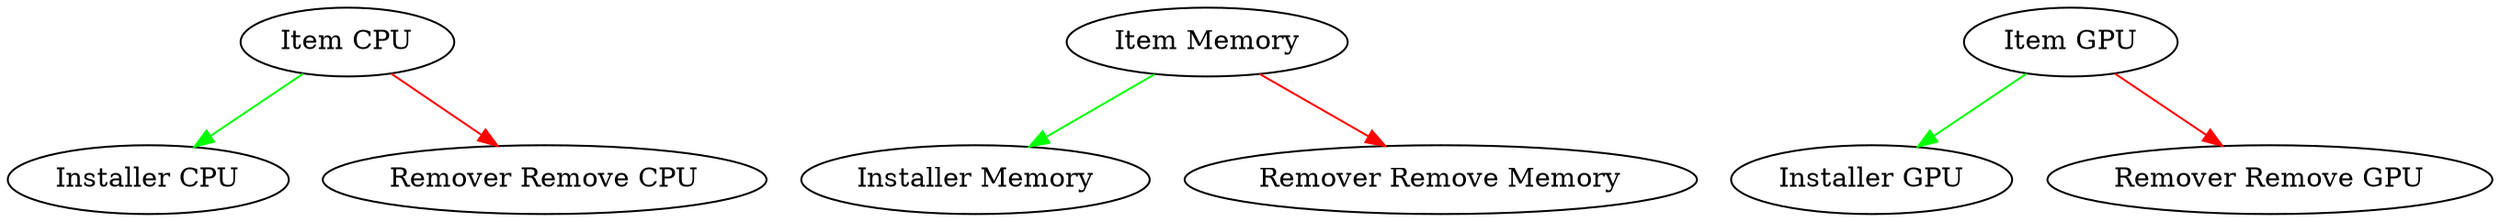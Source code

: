 digraph itemGraph{
"Item CPU" -> "Installer CPU" [color=green];
"Item CPU" -> "Remover Remove CPU" [color=red];
"Item Memory" -> "Installer Memory" [color=green];
"Item Memory" -> "Remover Remove Memory" [color=red];
"Item GPU" -> "Installer GPU" [color=green];
"Item GPU" -> "Remover Remove GPU" [color=red];
}
